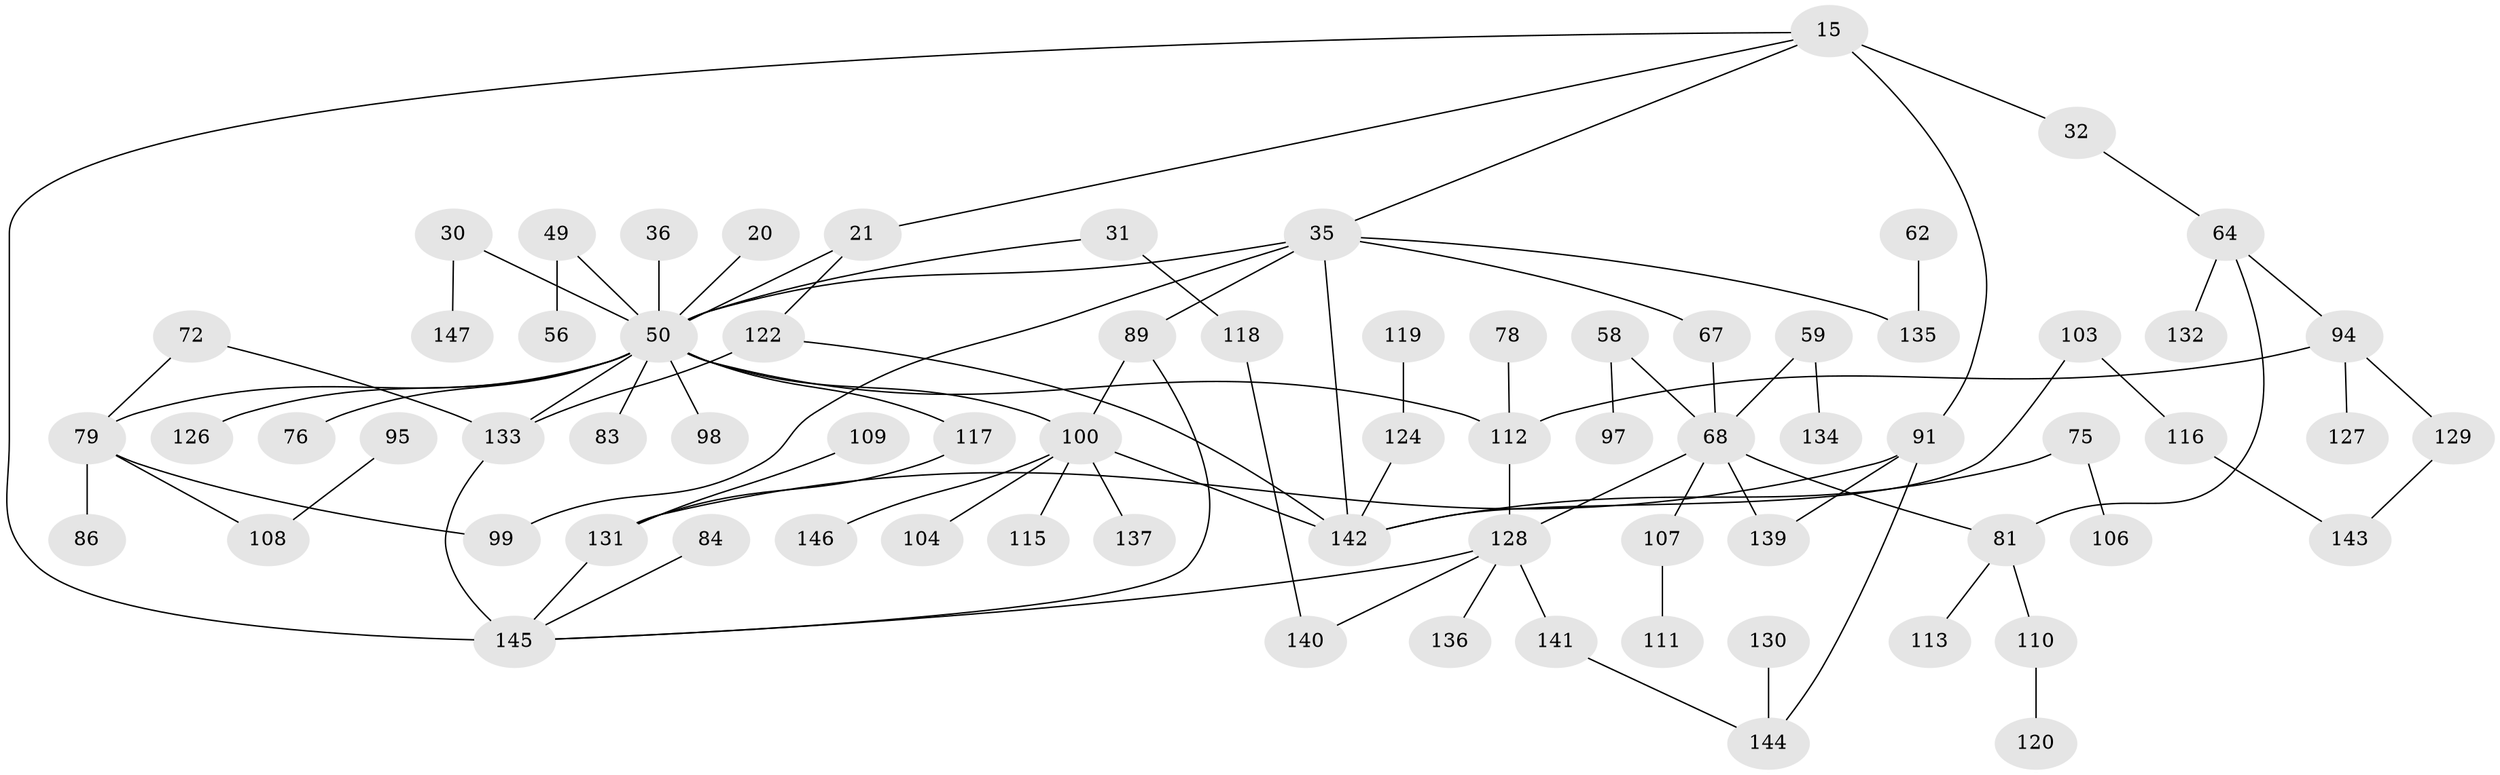 // original degree distribution, {5: 0.09523809523809523, 2: 0.32653061224489793, 7: 0.013605442176870748, 4: 0.06802721088435375, 6: 0.02040816326530612, 3: 0.20408163265306123, 1: 0.272108843537415}
// Generated by graph-tools (version 1.1) at 2025/40/03/09/25 04:40:58]
// undirected, 73 vertices, 91 edges
graph export_dot {
graph [start="1"]
  node [color=gray90,style=filled];
  15 [super="+5"];
  20;
  21;
  30;
  31;
  32 [super="+19"];
  35 [super="+6+3"];
  36;
  49 [super="+29"];
  50 [super="+2+1+4+27+24+28+33+22"];
  56;
  58;
  59;
  62;
  64;
  67 [super="+34"];
  68 [super="+45+46"];
  72;
  75;
  76;
  78;
  79 [super="+38"];
  81;
  83;
  84;
  86;
  89 [super="+65"];
  91 [super="+16"];
  94 [super="+52+41"];
  95;
  97;
  98;
  99 [super="+48"];
  100 [super="+23"];
  103;
  104;
  106;
  107;
  108 [super="+90"];
  109;
  110 [super="+85+87"];
  111;
  112 [super="+40+92"];
  113;
  115;
  116;
  117 [super="+57"];
  118;
  119;
  120;
  122 [super="+82+71"];
  124 [super="+74"];
  126;
  127;
  128 [super="+93+73+105"];
  129 [super="+101"];
  130;
  131 [super="+88+96"];
  132;
  133 [super="+125+69"];
  134;
  135 [super="+51+10"];
  136;
  137;
  139 [super="+138"];
  140;
  141;
  142 [super="+17+102"];
  143;
  144 [super="+121"];
  145 [super="+66+123"];
  146;
  147;
  15 -- 21 [weight=2];
  15 -- 91 [weight=2];
  15 -- 32 [weight=2];
  15 -- 35;
  15 -- 145;
  20 -- 50;
  21 -- 122 [weight=2];
  21 -- 50;
  30 -- 147;
  30 -- 50;
  31 -- 118;
  31 -- 50;
  32 -- 64;
  35 -- 142 [weight=2];
  35 -- 50 [weight=2];
  35 -- 67;
  35 -- 99;
  35 -- 135 [weight=2];
  35 -- 89;
  36 -- 50;
  49 -- 56;
  49 -- 50;
  50 -- 76;
  50 -- 100 [weight=2];
  50 -- 83;
  50 -- 98;
  50 -- 133 [weight=3];
  50 -- 117 [weight=2];
  50 -- 126;
  50 -- 79;
  50 -- 112;
  58 -- 97;
  58 -- 68;
  59 -- 134;
  59 -- 68;
  62 -- 135;
  64 -- 132;
  64 -- 81;
  64 -- 94;
  67 -- 68;
  68 -- 139 [weight=2];
  68 -- 81;
  68 -- 107;
  68 -- 128 [weight=2];
  72 -- 79;
  72 -- 133;
  75 -- 106;
  75 -- 142;
  78 -- 112;
  79 -- 99;
  79 -- 86;
  79 -- 108;
  81 -- 113;
  81 -- 110 [weight=2];
  84 -- 145;
  89 -- 100;
  89 -- 145;
  91 -- 139;
  91 -- 131;
  91 -- 144;
  94 -- 127;
  94 -- 112 [weight=2];
  94 -- 129;
  95 -- 108;
  100 -- 115;
  100 -- 137;
  100 -- 104;
  100 -- 142 [weight=2];
  100 -- 146;
  103 -- 116;
  103 -- 142;
  107 -- 111;
  109 -- 131;
  110 -- 120;
  112 -- 128;
  116 -- 143;
  117 -- 131;
  118 -- 140;
  119 -- 124;
  122 -- 142;
  122 -- 133 [weight=2];
  124 -- 142;
  128 -- 136;
  128 -- 145;
  128 -- 140;
  128 -- 141;
  129 -- 143;
  130 -- 144;
  131 -- 145;
  133 -- 145 [weight=3];
  141 -- 144;
}
